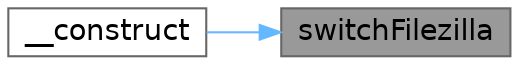 digraph "switchFilezilla"
{
 // LATEX_PDF_SIZE
  bgcolor="transparent";
  edge [fontname=Helvetica,fontsize=14,labelfontname=Helvetica,labelfontsize=14];
  node [fontname=Helvetica,fontsize=14,shape=box,height=0.2,width=0.4];
  rankdir="RL";
  Node1 [id="Node000001",label="switchFilezilla",height=0.2,width=0.4,color="gray40", fillcolor="grey60", style="filled", fontcolor="black",tooltip=" "];
  Node1 -> Node2 [id="edge1_Node000001_Node000002",dir="back",color="steelblue1",style="solid",tooltip=" "];
  Node2 [id="Node000002",label="__construct",height=0.2,width=0.4,color="grey40", fillcolor="white", style="filled",URL="$df/d7b/classActionSwitchOnline.html#a57b60b4976a2c5d1e40f2d11aa72aa7d",tooltip=" "];
}
